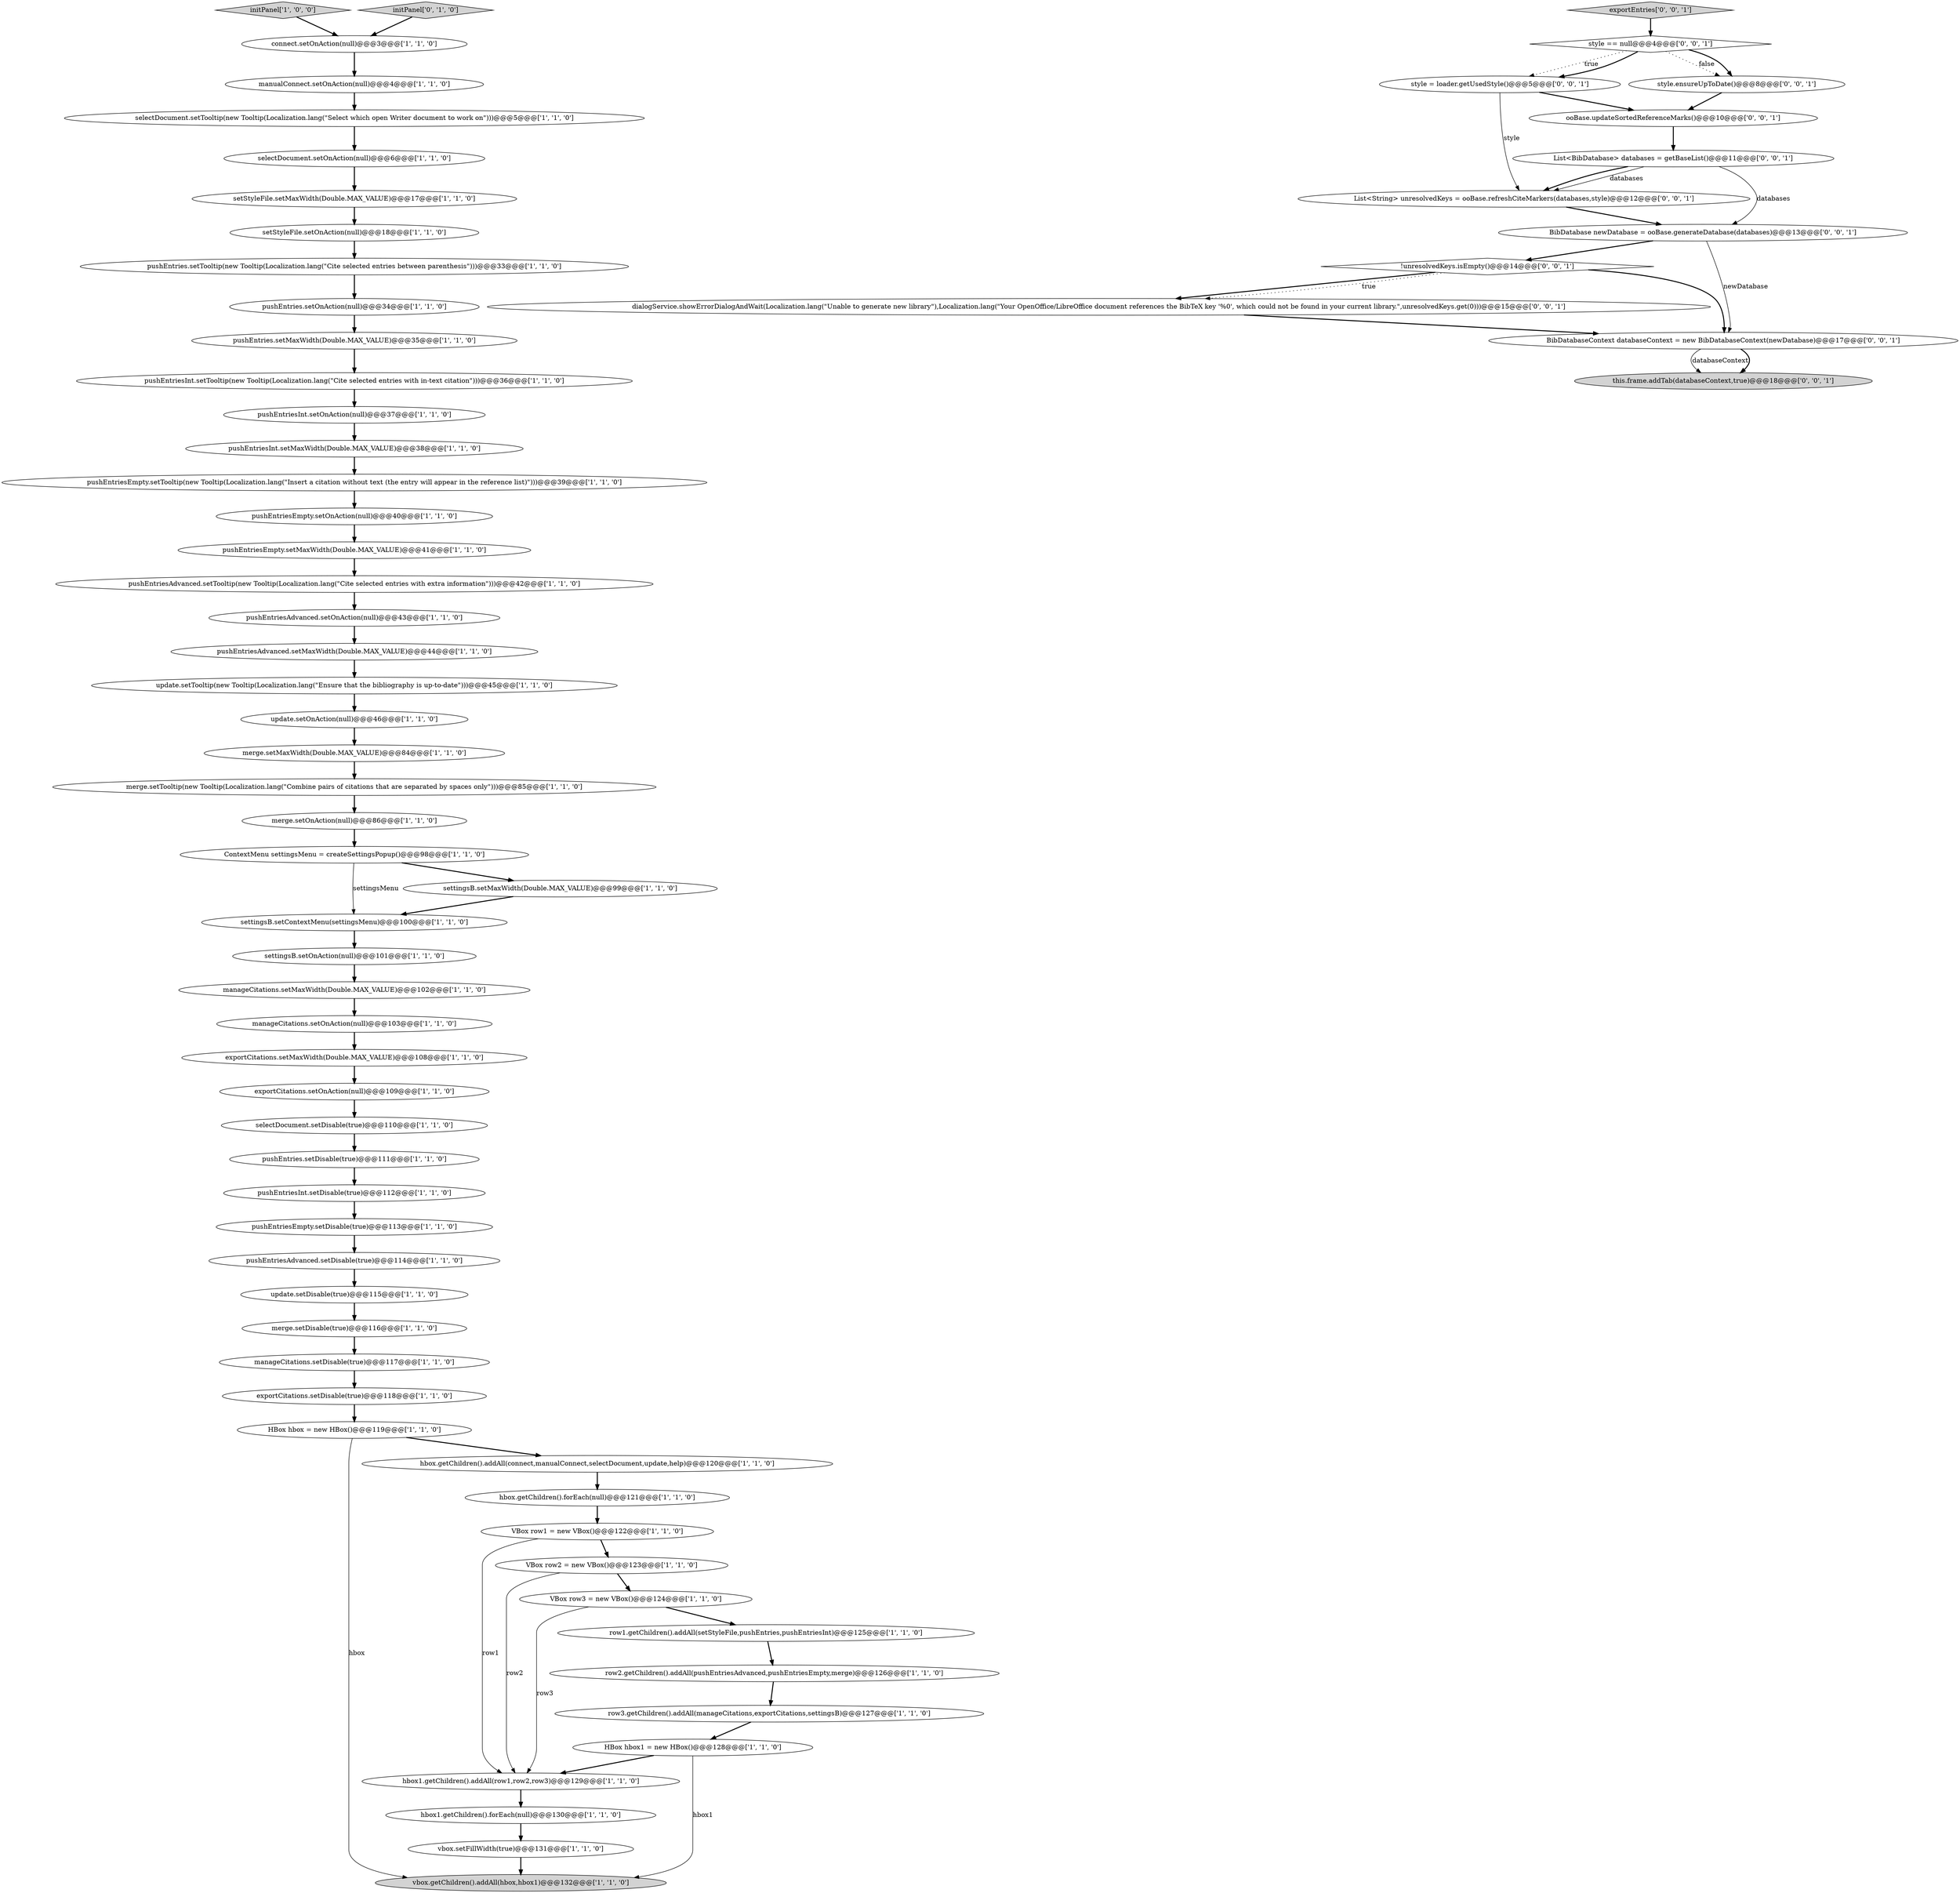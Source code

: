 digraph {
18 [style = filled, label = "initPanel['1', '0', '0']", fillcolor = lightgray, shape = diamond image = "AAA0AAABBB1BBB"];
16 [style = filled, label = "pushEntriesAdvanced.setDisable(true)@@@114@@@['1', '1', '0']", fillcolor = white, shape = ellipse image = "AAA0AAABBB1BBB"];
49 [style = filled, label = "exportCitations.setMaxWidth(Double.MAX_VALUE)@@@108@@@['1', '1', '0']", fillcolor = white, shape = ellipse image = "AAA0AAABBB1BBB"];
53 [style = filled, label = "exportCitations.setOnAction(null)@@@109@@@['1', '1', '0']", fillcolor = white, shape = ellipse image = "AAA0AAABBB1BBB"];
57 [style = filled, label = "style == null@@@4@@@['0', '0', '1']", fillcolor = white, shape = diamond image = "AAA0AAABBB3BBB"];
12 [style = filled, label = "setStyleFile.setMaxWidth(Double.MAX_VALUE)@@@17@@@['1', '1', '0']", fillcolor = white, shape = ellipse image = "AAA0AAABBB1BBB"];
29 [style = filled, label = "selectDocument.setTooltip(new Tooltip(Localization.lang(\"Select which open Writer document to work on\")))@@@5@@@['1', '1', '0']", fillcolor = white, shape = ellipse image = "AAA0AAABBB1BBB"];
2 [style = filled, label = "merge.setDisable(true)@@@116@@@['1', '1', '0']", fillcolor = white, shape = ellipse image = "AAA0AAABBB1BBB"];
36 [style = filled, label = "pushEntriesEmpty.setMaxWidth(Double.MAX_VALUE)@@@41@@@['1', '1', '0']", fillcolor = white, shape = ellipse image = "AAA0AAABBB1BBB"];
38 [style = filled, label = "pushEntriesInt.setOnAction(null)@@@37@@@['1', '1', '0']", fillcolor = white, shape = ellipse image = "AAA0AAABBB1BBB"];
26 [style = filled, label = "pushEntries.setTooltip(new Tooltip(Localization.lang(\"Cite selected entries between parenthesis\")))@@@33@@@['1', '1', '0']", fillcolor = white, shape = ellipse image = "AAA0AAABBB1BBB"];
44 [style = filled, label = "pushEntries.setDisable(true)@@@111@@@['1', '1', '0']", fillcolor = white, shape = ellipse image = "AAA0AAABBB1BBB"];
47 [style = filled, label = "update.setDisable(true)@@@115@@@['1', '1', '0']", fillcolor = white, shape = ellipse image = "AAA0AAABBB1BBB"];
48 [style = filled, label = "connect.setOnAction(null)@@@3@@@['1', '1', '0']", fillcolor = white, shape = ellipse image = "AAA0AAABBB1BBB"];
52 [style = filled, label = "pushEntriesInt.setTooltip(new Tooltip(Localization.lang(\"Cite selected entries with in-text citation\")))@@@36@@@['1', '1', '0']", fillcolor = white, shape = ellipse image = "AAA0AAABBB1BBB"];
33 [style = filled, label = "pushEntries.setOnAction(null)@@@34@@@['1', '1', '0']", fillcolor = white, shape = ellipse image = "AAA0AAABBB1BBB"];
27 [style = filled, label = "update.setTooltip(new Tooltip(Localization.lang(\"Ensure that the bibliography is up-to-date\")))@@@45@@@['1', '1', '0']", fillcolor = white, shape = ellipse image = "AAA0AAABBB1BBB"];
56 [style = filled, label = "this.frame.addTab(databaseContext,true)@@@18@@@['0', '0', '1']", fillcolor = lightgray, shape = ellipse image = "AAA0AAABBB3BBB"];
5 [style = filled, label = "settingsB.setContextMenu(settingsMenu)@@@100@@@['1', '1', '0']", fillcolor = white, shape = ellipse image = "AAA0AAABBB1BBB"];
41 [style = filled, label = "HBox hbox = new HBox()@@@119@@@['1', '1', '0']", fillcolor = white, shape = ellipse image = "AAA0AAABBB1BBB"];
67 [style = filled, label = "exportEntries['0', '0', '1']", fillcolor = lightgray, shape = diamond image = "AAA0AAABBB3BBB"];
14 [style = filled, label = "merge.setOnAction(null)@@@86@@@['1', '1', '0']", fillcolor = white, shape = ellipse image = "AAA0AAABBB1BBB"];
30 [style = filled, label = "pushEntriesInt.setDisable(true)@@@112@@@['1', '1', '0']", fillcolor = white, shape = ellipse image = "AAA0AAABBB1BBB"];
32 [style = filled, label = "hbox1.getChildren().forEach(null)@@@130@@@['1', '1', '0']", fillcolor = white, shape = ellipse image = "AAA0AAABBB1BBB"];
35 [style = filled, label = "VBox row1 = new VBox()@@@122@@@['1', '1', '0']", fillcolor = white, shape = ellipse image = "AAA0AAABBB1BBB"];
3 [style = filled, label = "manageCitations.setOnAction(null)@@@103@@@['1', '1', '0']", fillcolor = white, shape = ellipse image = "AAA0AAABBB1BBB"];
40 [style = filled, label = "pushEntriesAdvanced.setTooltip(new Tooltip(Localization.lang(\"Cite selected entries with extra information\")))@@@42@@@['1', '1', '0']", fillcolor = white, shape = ellipse image = "AAA0AAABBB1BBB"];
15 [style = filled, label = "pushEntries.setMaxWidth(Double.MAX_VALUE)@@@35@@@['1', '1', '0']", fillcolor = white, shape = ellipse image = "AAA0AAABBB1BBB"];
4 [style = filled, label = "settingsB.setOnAction(null)@@@101@@@['1', '1', '0']", fillcolor = white, shape = ellipse image = "AAA0AAABBB1BBB"];
61 [style = filled, label = "List<BibDatabase> databases = getBaseList()@@@11@@@['0', '0', '1']", fillcolor = white, shape = ellipse image = "AAA0AAABBB3BBB"];
31 [style = filled, label = "update.setOnAction(null)@@@46@@@['1', '1', '0']", fillcolor = white, shape = ellipse image = "AAA0AAABBB1BBB"];
55 [style = filled, label = "initPanel['0', '1', '0']", fillcolor = lightgray, shape = diamond image = "AAA0AAABBB2BBB"];
8 [style = filled, label = "vbox.getChildren().addAll(hbox,hbox1)@@@132@@@['1', '1', '0']", fillcolor = lightgray, shape = ellipse image = "AAA0AAABBB1BBB"];
54 [style = filled, label = "merge.setTooltip(new Tooltip(Localization.lang(\"Combine pairs of citations that are separated by spaces only\")))@@@85@@@['1', '1', '0']", fillcolor = white, shape = ellipse image = "AAA0AAABBB1BBB"];
1 [style = filled, label = "ContextMenu settingsMenu = createSettingsPopup()@@@98@@@['1', '1', '0']", fillcolor = white, shape = ellipse image = "AAA0AAABBB1BBB"];
6 [style = filled, label = "pushEntriesEmpty.setDisable(true)@@@113@@@['1', '1', '0']", fillcolor = white, shape = ellipse image = "AAA0AAABBB1BBB"];
45 [style = filled, label = "merge.setMaxWidth(Double.MAX_VALUE)@@@84@@@['1', '1', '0']", fillcolor = white, shape = ellipse image = "AAA0AAABBB1BBB"];
64 [style = filled, label = "!unresolvedKeys.isEmpty()@@@14@@@['0', '0', '1']", fillcolor = white, shape = diamond image = "AAA0AAABBB3BBB"];
25 [style = filled, label = "hbox.getChildren().forEach(null)@@@121@@@['1', '1', '0']", fillcolor = white, shape = ellipse image = "AAA0AAABBB1BBB"];
66 [style = filled, label = "List<String> unresolvedKeys = ooBase.refreshCiteMarkers(databases,style)@@@12@@@['0', '0', '1']", fillcolor = white, shape = ellipse image = "AAA0AAABBB3BBB"];
46 [style = filled, label = "setStyleFile.setOnAction(null)@@@18@@@['1', '1', '0']", fillcolor = white, shape = ellipse image = "AAA0AAABBB1BBB"];
11 [style = filled, label = "row1.getChildren().addAll(setStyleFile,pushEntries,pushEntriesInt)@@@125@@@['1', '1', '0']", fillcolor = white, shape = ellipse image = "AAA0AAABBB1BBB"];
59 [style = filled, label = "dialogService.showErrorDialogAndWait(Localization.lang(\"Unable to generate new library\"),Localization.lang(\"Your OpenOffice/LibreOffice document references the BibTeX key '%0', which could not be found in your current library.\",unresolvedKeys.get(0)))@@@15@@@['0', '0', '1']", fillcolor = white, shape = ellipse image = "AAA0AAABBB3BBB"];
60 [style = filled, label = "ooBase.updateSortedReferenceMarks()@@@10@@@['0', '0', '1']", fillcolor = white, shape = ellipse image = "AAA0AAABBB3BBB"];
0 [style = filled, label = "HBox hbox1 = new HBox()@@@128@@@['1', '1', '0']", fillcolor = white, shape = ellipse image = "AAA0AAABBB1BBB"];
23 [style = filled, label = "hbox.getChildren().addAll(connect,manualConnect,selectDocument,update,help)@@@120@@@['1', '1', '0']", fillcolor = white, shape = ellipse image = "AAA0AAABBB1BBB"];
65 [style = filled, label = "style = loader.getUsedStyle()@@@5@@@['0', '0', '1']", fillcolor = white, shape = ellipse image = "AAA0AAABBB3BBB"];
10 [style = filled, label = "row2.getChildren().addAll(pushEntriesAdvanced,pushEntriesEmpty,merge)@@@126@@@['1', '1', '0']", fillcolor = white, shape = ellipse image = "AAA0AAABBB1BBB"];
34 [style = filled, label = "pushEntriesEmpty.setOnAction(null)@@@40@@@['1', '1', '0']", fillcolor = white, shape = ellipse image = "AAA0AAABBB1BBB"];
21 [style = filled, label = "pushEntriesEmpty.setTooltip(new Tooltip(Localization.lang(\"Insert a citation without text (the entry will appear in the reference list)\")))@@@39@@@['1', '1', '0']", fillcolor = white, shape = ellipse image = "AAA0AAABBB1BBB"];
63 [style = filled, label = "BibDatabase newDatabase = ooBase.generateDatabase(databases)@@@13@@@['0', '0', '1']", fillcolor = white, shape = ellipse image = "AAA0AAABBB3BBB"];
43 [style = filled, label = "exportCitations.setDisable(true)@@@118@@@['1', '1', '0']", fillcolor = white, shape = ellipse image = "AAA0AAABBB1BBB"];
58 [style = filled, label = "style.ensureUpToDate()@@@8@@@['0', '0', '1']", fillcolor = white, shape = ellipse image = "AAA0AAABBB3BBB"];
17 [style = filled, label = "pushEntriesAdvanced.setMaxWidth(Double.MAX_VALUE)@@@44@@@['1', '1', '0']", fillcolor = white, shape = ellipse image = "AAA0AAABBB1BBB"];
13 [style = filled, label = "pushEntriesInt.setMaxWidth(Double.MAX_VALUE)@@@38@@@['1', '1', '0']", fillcolor = white, shape = ellipse image = "AAA0AAABBB1BBB"];
37 [style = filled, label = "selectDocument.setOnAction(null)@@@6@@@['1', '1', '0']", fillcolor = white, shape = ellipse image = "AAA0AAABBB1BBB"];
39 [style = filled, label = "VBox row2 = new VBox()@@@123@@@['1', '1', '0']", fillcolor = white, shape = ellipse image = "AAA0AAABBB1BBB"];
50 [style = filled, label = "row3.getChildren().addAll(manageCitations,exportCitations,settingsB)@@@127@@@['1', '1', '0']", fillcolor = white, shape = ellipse image = "AAA0AAABBB1BBB"];
62 [style = filled, label = "BibDatabaseContext databaseContext = new BibDatabaseContext(newDatabase)@@@17@@@['0', '0', '1']", fillcolor = white, shape = ellipse image = "AAA0AAABBB3BBB"];
7 [style = filled, label = "manualConnect.setOnAction(null)@@@4@@@['1', '1', '0']", fillcolor = white, shape = ellipse image = "AAA0AAABBB1BBB"];
20 [style = filled, label = "manageCitations.setDisable(true)@@@117@@@['1', '1', '0']", fillcolor = white, shape = ellipse image = "AAA0AAABBB1BBB"];
22 [style = filled, label = "selectDocument.setDisable(true)@@@110@@@['1', '1', '0']", fillcolor = white, shape = ellipse image = "AAA0AAABBB1BBB"];
24 [style = filled, label = "pushEntriesAdvanced.setOnAction(null)@@@43@@@['1', '1', '0']", fillcolor = white, shape = ellipse image = "AAA0AAABBB1BBB"];
19 [style = filled, label = "hbox1.getChildren().addAll(row1,row2,row3)@@@129@@@['1', '1', '0']", fillcolor = white, shape = ellipse image = "AAA0AAABBB1BBB"];
51 [style = filled, label = "vbox.setFillWidth(true)@@@131@@@['1', '1', '0']", fillcolor = white, shape = ellipse image = "AAA0AAABBB1BBB"];
42 [style = filled, label = "settingsB.setMaxWidth(Double.MAX_VALUE)@@@99@@@['1', '1', '0']", fillcolor = white, shape = ellipse image = "AAA0AAABBB1BBB"];
9 [style = filled, label = "VBox row3 = new VBox()@@@124@@@['1', '1', '0']", fillcolor = white, shape = ellipse image = "AAA0AAABBB1BBB"];
28 [style = filled, label = "manageCitations.setMaxWidth(Double.MAX_VALUE)@@@102@@@['1', '1', '0']", fillcolor = white, shape = ellipse image = "AAA0AAABBB1BBB"];
10->50 [style = bold, label=""];
44->30 [style = bold, label=""];
66->63 [style = bold, label=""];
41->8 [style = solid, label="hbox"];
23->25 [style = bold, label=""];
65->60 [style = bold, label=""];
2->20 [style = bold, label=""];
36->40 [style = bold, label=""];
61->66 [style = bold, label=""];
57->58 [style = dotted, label="false"];
9->11 [style = bold, label=""];
1->5 [style = solid, label="settingsMenu"];
33->15 [style = bold, label=""];
62->56 [style = solid, label="databaseContext"];
0->19 [style = bold, label=""];
16->47 [style = bold, label=""];
39->9 [style = bold, label=""];
63->64 [style = bold, label=""];
61->63 [style = solid, label="databases"];
21->34 [style = bold, label=""];
35->39 [style = bold, label=""];
52->38 [style = bold, label=""];
27->31 [style = bold, label=""];
1->42 [style = bold, label=""];
58->60 [style = bold, label=""];
59->62 [style = bold, label=""];
29->37 [style = bold, label=""];
53->22 [style = bold, label=""];
57->58 [style = bold, label=""];
64->59 [style = bold, label=""];
30->6 [style = bold, label=""];
25->35 [style = bold, label=""];
39->19 [style = solid, label="row2"];
4->28 [style = bold, label=""];
14->1 [style = bold, label=""];
37->12 [style = bold, label=""];
0->8 [style = solid, label="hbox1"];
45->54 [style = bold, label=""];
49->53 [style = bold, label=""];
9->19 [style = solid, label="row3"];
57->65 [style = dotted, label="true"];
55->48 [style = bold, label=""];
35->19 [style = solid, label="row1"];
46->26 [style = bold, label=""];
12->46 [style = bold, label=""];
19->32 [style = bold, label=""];
18->48 [style = bold, label=""];
60->61 [style = bold, label=""];
64->62 [style = bold, label=""];
64->59 [style = dotted, label="true"];
15->52 [style = bold, label=""];
6->16 [style = bold, label=""];
11->10 [style = bold, label=""];
50->0 [style = bold, label=""];
34->36 [style = bold, label=""];
5->4 [style = bold, label=""];
47->2 [style = bold, label=""];
24->17 [style = bold, label=""];
20->43 [style = bold, label=""];
67->57 [style = bold, label=""];
43->41 [style = bold, label=""];
40->24 [style = bold, label=""];
48->7 [style = bold, label=""];
57->65 [style = bold, label=""];
28->3 [style = bold, label=""];
42->5 [style = bold, label=""];
3->49 [style = bold, label=""];
17->27 [style = bold, label=""];
63->62 [style = solid, label="newDatabase"];
51->8 [style = bold, label=""];
13->21 [style = bold, label=""];
38->13 [style = bold, label=""];
26->33 [style = bold, label=""];
41->23 [style = bold, label=""];
31->45 [style = bold, label=""];
32->51 [style = bold, label=""];
65->66 [style = solid, label="style"];
61->66 [style = solid, label="databases"];
54->14 [style = bold, label=""];
62->56 [style = bold, label=""];
22->44 [style = bold, label=""];
7->29 [style = bold, label=""];
}
